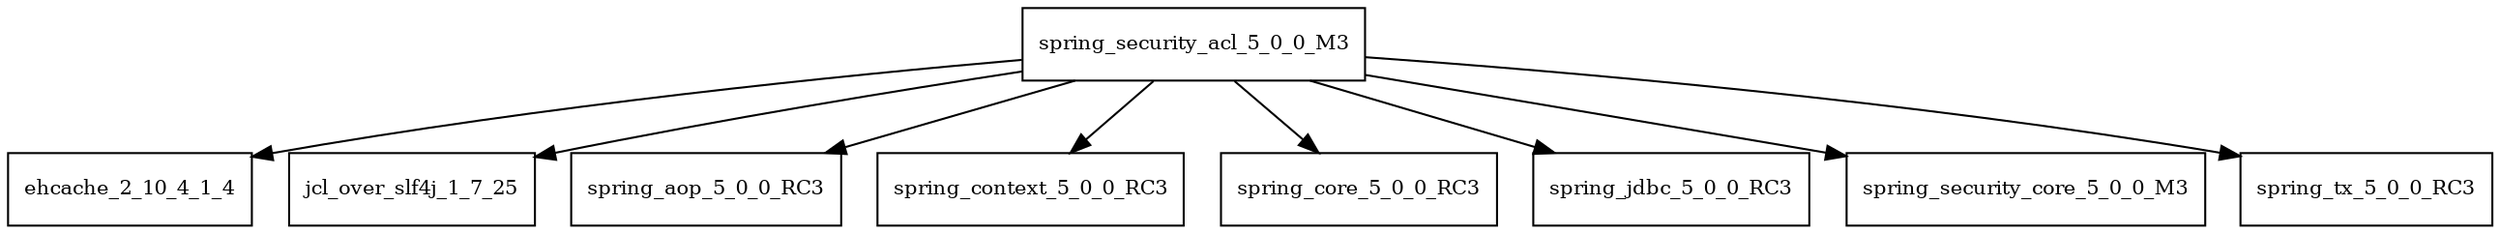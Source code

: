digraph spring_security_acl_5_0_0_M3_dependencies {
  node [shape = box, fontsize=10.0];
  spring_security_acl_5_0_0_M3 -> ehcache_2_10_4_1_4;
  spring_security_acl_5_0_0_M3 -> jcl_over_slf4j_1_7_25;
  spring_security_acl_5_0_0_M3 -> spring_aop_5_0_0_RC3;
  spring_security_acl_5_0_0_M3 -> spring_context_5_0_0_RC3;
  spring_security_acl_5_0_0_M3 -> spring_core_5_0_0_RC3;
  spring_security_acl_5_0_0_M3 -> spring_jdbc_5_0_0_RC3;
  spring_security_acl_5_0_0_M3 -> spring_security_core_5_0_0_M3;
  spring_security_acl_5_0_0_M3 -> spring_tx_5_0_0_RC3;
}
